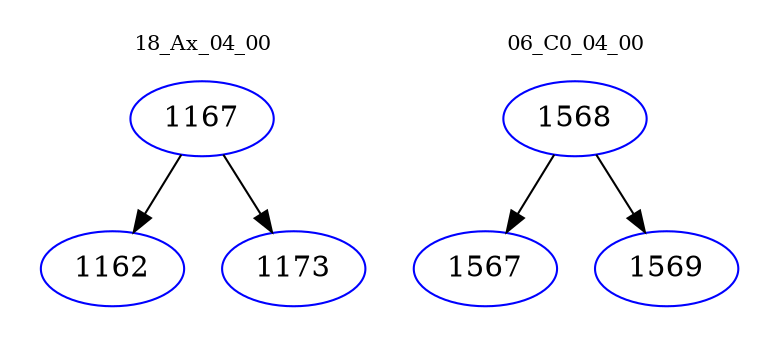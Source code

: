 digraph{
subgraph cluster_0 {
color = white
label = "18_Ax_04_00";
fontsize=10;
T0_1167 [label="1167", color="blue"]
T0_1167 -> T0_1162 [color="black"]
T0_1162 [label="1162", color="blue"]
T0_1167 -> T0_1173 [color="black"]
T0_1173 [label="1173", color="blue"]
}
subgraph cluster_1 {
color = white
label = "06_C0_04_00";
fontsize=10;
T1_1568 [label="1568", color="blue"]
T1_1568 -> T1_1567 [color="black"]
T1_1567 [label="1567", color="blue"]
T1_1568 -> T1_1569 [color="black"]
T1_1569 [label="1569", color="blue"]
}
}
